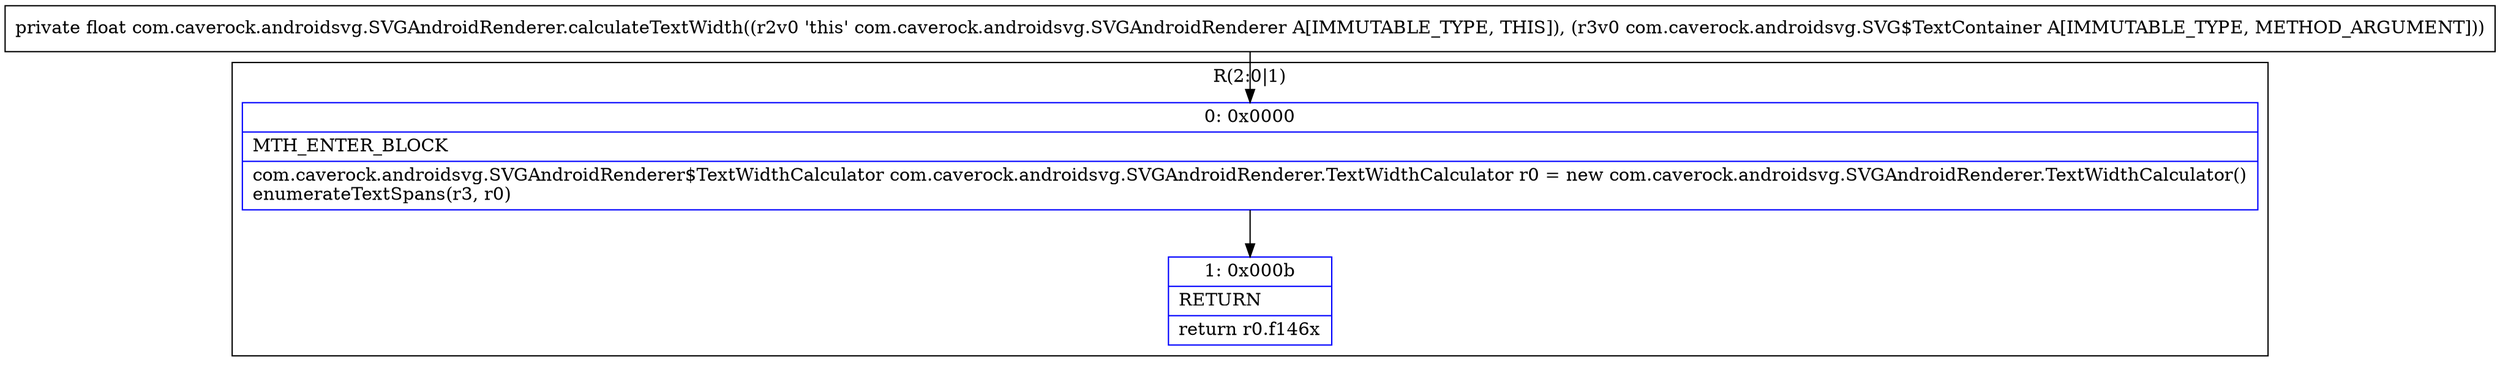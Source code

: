 digraph "CFG forcom.caverock.androidsvg.SVGAndroidRenderer.calculateTextWidth(Lcom\/caverock\/androidsvg\/SVG$TextContainer;)F" {
subgraph cluster_Region_1277330890 {
label = "R(2:0|1)";
node [shape=record,color=blue];
Node_0 [shape=record,label="{0\:\ 0x0000|MTH_ENTER_BLOCK\l|com.caverock.androidsvg.SVGAndroidRenderer$TextWidthCalculator com.caverock.androidsvg.SVGAndroidRenderer.TextWidthCalculator r0 = new com.caverock.androidsvg.SVGAndroidRenderer.TextWidthCalculator()\lenumerateTextSpans(r3, r0)\l}"];
Node_1 [shape=record,label="{1\:\ 0x000b|RETURN\l|return r0.f146x\l}"];
}
MethodNode[shape=record,label="{private float com.caverock.androidsvg.SVGAndroidRenderer.calculateTextWidth((r2v0 'this' com.caverock.androidsvg.SVGAndroidRenderer A[IMMUTABLE_TYPE, THIS]), (r3v0 com.caverock.androidsvg.SVG$TextContainer A[IMMUTABLE_TYPE, METHOD_ARGUMENT])) }"];
MethodNode -> Node_0;
Node_0 -> Node_1;
}

